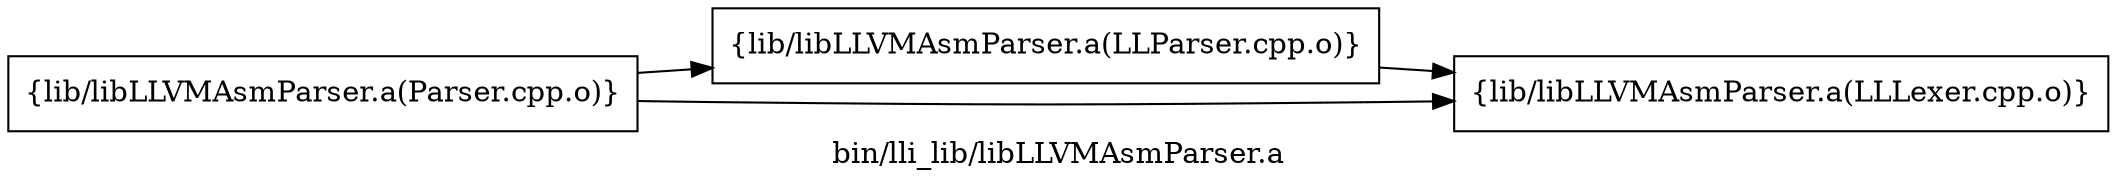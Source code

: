 digraph "bin/lli_lib/libLLVMAsmParser.a" {
	label="bin/lli_lib/libLLVMAsmParser.a";
	rankdir=LR;
	{ rank=same; Node0x5559b34c35f8;  }

	Node0x5559b34c35f8 [shape=record,shape=box,group=0,label="{lib/libLLVMAsmParser.a(Parser.cpp.o)}"];
	Node0x5559b34c35f8 -> Node0x5559b34d8cc8;
	Node0x5559b34c35f8 -> Node0x5559b34bf278;
	Node0x5559b34d8cc8 [shape=record,shape=box,group=0,label="{lib/libLLVMAsmParser.a(LLParser.cpp.o)}"];
	Node0x5559b34d8cc8 -> Node0x5559b34bf278;
	Node0x5559b34bf278 [shape=record,shape=box,group=0,label="{lib/libLLVMAsmParser.a(LLLexer.cpp.o)}"];
}
